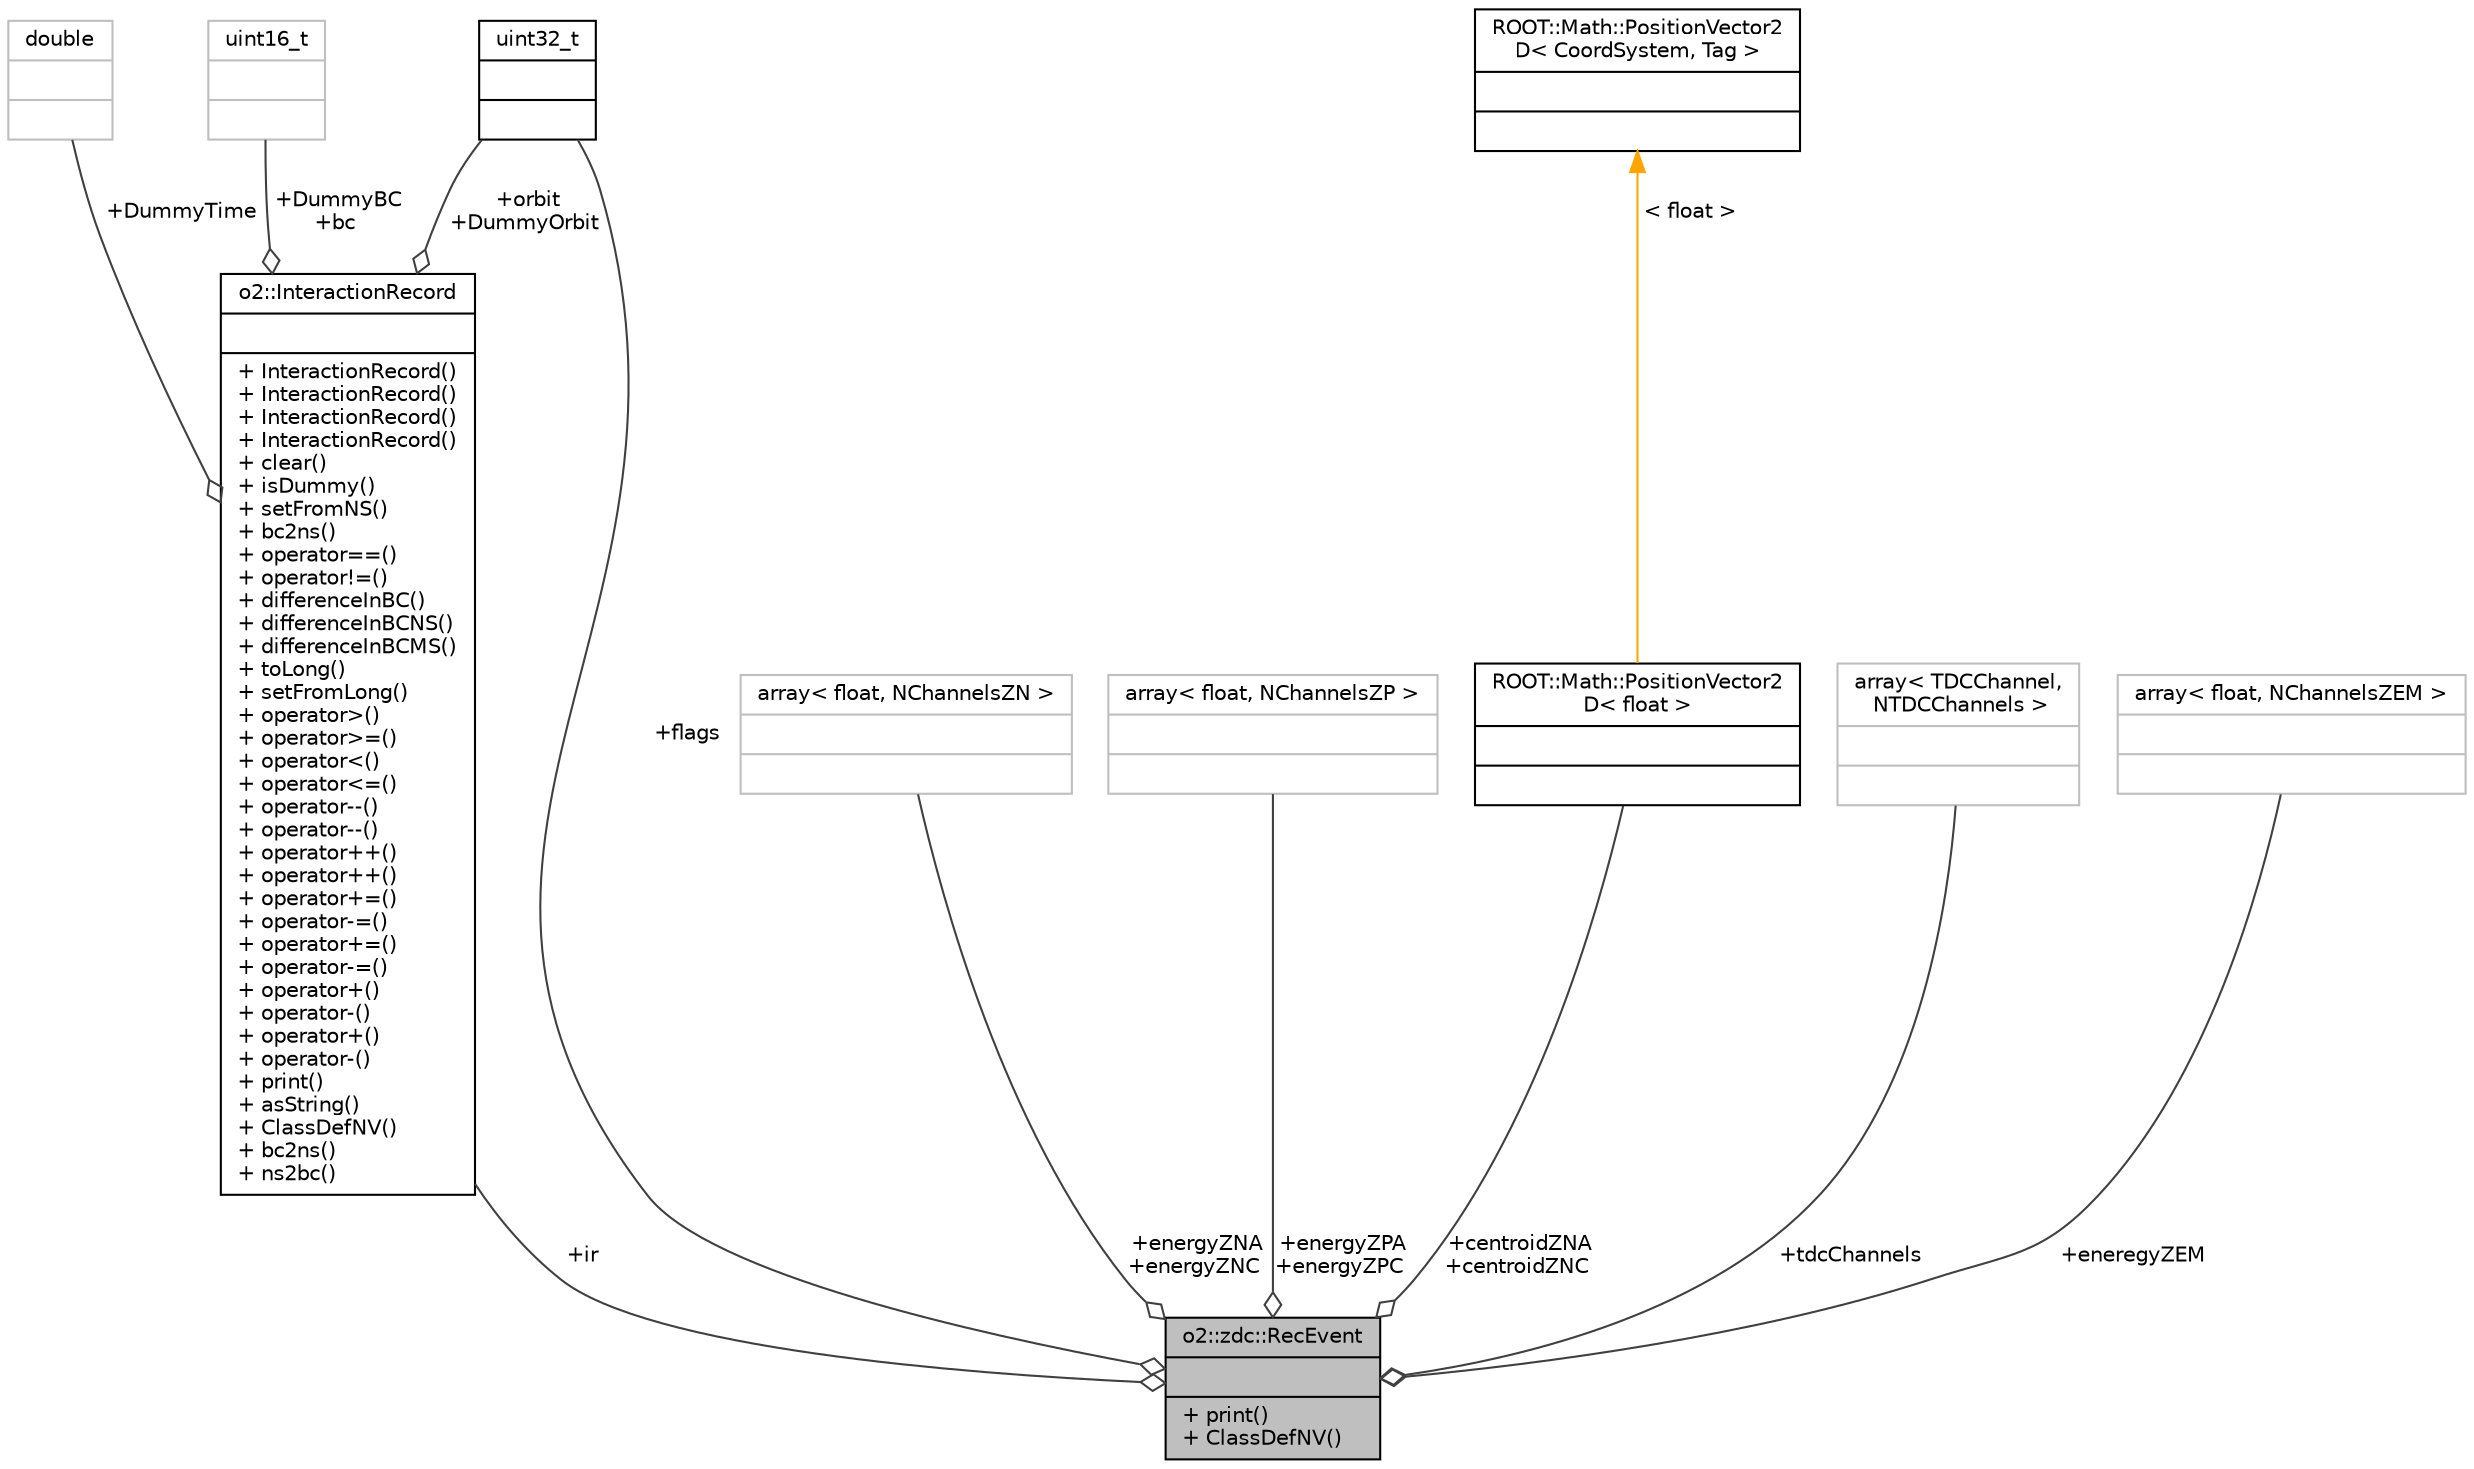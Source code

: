 digraph "o2::zdc::RecEvent"
{
 // INTERACTIVE_SVG=YES
  bgcolor="transparent";
  edge [fontname="Helvetica",fontsize="10",labelfontname="Helvetica",labelfontsize="10"];
  node [fontname="Helvetica",fontsize="10",shape=record];
  Node1 [label="{o2::zdc::RecEvent\n||+ print()\l+ ClassDefNV()\l}",height=0.2,width=0.4,color="black", fillcolor="grey75", style="filled", fontcolor="black"];
  Node2 -> Node1 [color="grey25",fontsize="10",style="solid",label=" +ir" ,arrowhead="odiamond",fontname="Helvetica"];
  Node2 [label="{o2::InteractionRecord\n||+ InteractionRecord()\l+ InteractionRecord()\l+ InteractionRecord()\l+ InteractionRecord()\l+ clear()\l+ isDummy()\l+ setFromNS()\l+ bc2ns()\l+ operator==()\l+ operator!=()\l+ differenceInBC()\l+ differenceInBCNS()\l+ differenceInBCMS()\l+ toLong()\l+ setFromLong()\l+ operator\>()\l+ operator\>=()\l+ operator\<()\l+ operator\<=()\l+ operator--()\l+ operator--()\l+ operator++()\l+ operator++()\l+ operator+=()\l+ operator-=()\l+ operator+=()\l+ operator-=()\l+ operator+()\l+ operator-()\l+ operator+()\l+ operator-()\l+ print()\l+ asString()\l+ ClassDefNV()\l+ bc2ns()\l+ ns2bc()\l}",height=0.2,width=0.4,color="black",URL="$d1/d21/structo2_1_1InteractionRecord.html"];
  Node3 -> Node2 [color="grey25",fontsize="10",style="solid",label=" +DummyTime" ,arrowhead="odiamond",fontname="Helvetica"];
  Node3 [label="{double\n||}",height=0.2,width=0.4,color="grey75"];
  Node4 -> Node2 [color="grey25",fontsize="10",style="solid",label=" +DummyBC\n+bc" ,arrowhead="odiamond",fontname="Helvetica"];
  Node4 [label="{uint16_t\n||}",height=0.2,width=0.4,color="grey75"];
  Node5 -> Node2 [color="grey25",fontsize="10",style="solid",label=" +orbit\n+DummyOrbit" ,arrowhead="odiamond",fontname="Helvetica"];
  Node5 [label="{uint32_t\n||}",height=0.2,width=0.4,color="black",URL="$d3/d87/classuint32__t.html"];
  Node6 -> Node1 [color="grey25",fontsize="10",style="solid",label=" +energyZNA\n+energyZNC" ,arrowhead="odiamond",fontname="Helvetica"];
  Node6 [label="{array\< float, NChannelsZN \>\n||}",height=0.2,width=0.4,color="grey75"];
  Node7 -> Node1 [color="grey25",fontsize="10",style="solid",label=" +energyZPA\n+energyZPC" ,arrowhead="odiamond",fontname="Helvetica"];
  Node7 [label="{array\< float, NChannelsZP \>\n||}",height=0.2,width=0.4,color="grey75"];
  Node8 -> Node1 [color="grey25",fontsize="10",style="solid",label=" +centroidZNA\n+centroidZNC" ,arrowhead="odiamond",fontname="Helvetica"];
  Node8 [label="{ROOT::Math::PositionVector2\lD\< float \>\n||}",height=0.2,width=0.4,color="black",URL="$d2/db4/classROOT_1_1Math_1_1PositionVector2D.html"];
  Node9 -> Node8 [dir="back",color="orange",fontsize="10",style="solid",label=" \< float \>" ,fontname="Helvetica"];
  Node9 [label="{ROOT::Math::PositionVector2\lD\< CoordSystem, Tag \>\n||}",height=0.2,width=0.4,color="black",URL="$d2/db4/classROOT_1_1Math_1_1PositionVector2D.html"];
  Node5 -> Node1 [color="grey25",fontsize="10",style="solid",label=" +flags" ,arrowhead="odiamond",fontname="Helvetica"];
  Node10 -> Node1 [color="grey25",fontsize="10",style="solid",label=" +tdcChannels" ,arrowhead="odiamond",fontname="Helvetica"];
  Node10 [label="{array\< TDCChannel,\l NTDCChannels \>\n||}",height=0.2,width=0.4,color="grey75"];
  Node11 -> Node1 [color="grey25",fontsize="10",style="solid",label=" +eneregyZEM" ,arrowhead="odiamond",fontname="Helvetica"];
  Node11 [label="{array\< float, NChannelsZEM \>\n||}",height=0.2,width=0.4,color="grey75"];
}
